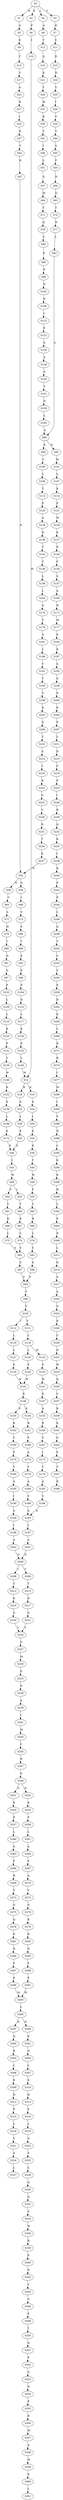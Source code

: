 strict digraph  {
	S0 -> S1 [ label = R ];
	S0 -> S2 [ label = E ];
	S0 -> S3 [ label = Y ];
	S0 -> S4 [ label = L ];
	S1 -> S5 [ label = S ];
	S2 -> S6 [ label = P ];
	S3 -> S7 [ label = H ];
	S4 -> S8 [ label = A ];
	S5 -> S9 [ label = E ];
	S6 -> S10 [ label = I ];
	S7 -> S11 [ label = S ];
	S8 -> S12 [ label = T ];
	S9 -> S13 [ label = T ];
	S10 -> S14 [ label = W ];
	S11 -> S15 [ label = E ];
	S12 -> S16 [ label = Q ];
	S13 -> S17 [ label = V ];
	S14 -> S18 [ label = R ];
	S14 -> S19 [ label = K ];
	S15 -> S20 [ label = D ];
	S16 -> S21 [ label = K ];
	S17 -> S22 [ label = A ];
	S18 -> S23 [ label = E ];
	S19 -> S24 [ label = E ];
	S20 -> S25 [ label = V ];
	S21 -> S26 [ label = Y ];
	S22 -> S27 [ label = R ];
	S23 -> S28 [ label = L ];
	S24 -> S29 [ label = I ];
	S25 -> S30 [ label = I ];
	S26 -> S31 [ label = M ];
	S27 -> S32 [ label = I ];
	S28 -> S33 [ label = E ];
	S29 -> S34 [ label = E ];
	S30 -> S35 [ label = V ];
	S31 -> S36 [ label = R ];
	S32 -> S37 [ label = D ];
	S33 -> S38 [ label = E ];
	S34 -> S39 [ label = E ];
	S35 -> S40 [ label = V ];
	S36 -> S41 [ label = T ];
	S37 -> S42 [ label = T ];
	S38 -> S43 [ label = I ];
	S39 -> S44 [ label = T ];
	S40 -> S45 [ label = S ];
	S41 -> S46 [ label = I ];
	S42 -> S47 [ label = K ];
	S43 -> S48 [ label = W ];
	S44 -> S49 [ label = W ];
	S45 -> S50 [ label = F ];
	S46 -> S51 [ label = L ];
	S47 -> S52 [ label = N ];
	S48 -> S53 [ label = L ];
	S48 -> S54 [ label = P ];
	S49 -> S55 [ label = P ];
	S50 -> S56 [ label = N ];
	S51 -> S57 [ label = G ];
	S52 -> S58 [ label = E ];
	S52 -> S59 [ label = Q ];
	S53 -> S60 [ label = Y ];
	S54 -> S61 [ label = Y ];
	S55 -> S62 [ label = Y ];
	S56 -> S63 [ label = Q ];
	S57 -> S64 [ label = M ];
	S58 -> S65 [ label = V ];
	S59 -> S66 [ label = I ];
	S60 -> S67 [ label = K ];
	S61 -> S68 [ label = K ];
	S62 -> S69 [ label = R ];
	S63 -> S70 [ label = T ];
	S64 -> S71 [ label = V ];
	S65 -> S72 [ label = L ];
	S66 -> S73 [ label = V ];
	S67 -> S74 [ label = L ];
	S68 -> S75 [ label = L ];
	S69 -> S76 [ label = L ];
	S70 -> S77 [ label = N ];
	S71 -> S78 [ label = Q ];
	S72 -> S79 [ label = H ];
	S73 -> S80 [ label = S ];
	S74 -> S81 [ label = S ];
	S75 -> S81 [ label = S ];
	S76 -> S82 [ label = S ];
	S77 -> S83 [ label = L ];
	S78 -> S84 [ label = V ];
	S79 -> S85 [ label = I ];
	S80 -> S86 [ label = I ];
	S81 -> S87 [ label = S ];
	S82 -> S88 [ label = S ];
	S83 -> S89 [ label = A ];
	S84 -> S90 [ label = F ];
	S85 -> S91 [ label = D ];
	S86 -> S92 [ label = E ];
	S87 -> S93 [ label = P ];
	S88 -> S93 [ label = P ];
	S89 -> S94 [ label = D ];
	S89 -> S95 [ label = R ];
	S90 -> S96 [ label = P ];
	S91 -> S97 [ label = G ];
	S92 -> S98 [ label = E ];
	S93 -> S99 [ label = V ];
	S94 -> S100 [ label = I ];
	S95 -> S101 [ label = M ];
	S96 -> S102 [ label = N ];
	S97 -> S103 [ label = P ];
	S98 -> S104 [ label = P ];
	S99 -> S105 [ label = V ];
	S100 -> S106 [ label = L ];
	S101 -> S107 [ label = L ];
	S102 -> S108 [ label = D ];
	S103 -> S109 [ label = L ];
	S104 -> S110 [ label = D ];
	S105 -> S111 [ label = V ];
	S105 -> S112 [ label = I ];
	S106 -> S113 [ label = T ];
	S107 -> S114 [ label = K ];
	S108 -> S115 [ label = I ];
	S109 -> S116 [ label = L ];
	S110 -> S117 [ label = L ];
	S111 -> S118 [ label = L ];
	S112 -> S119 [ label = L ];
	S113 -> S120 [ label = E ];
	S114 -> S121 [ label = E ];
	S115 -> S122 [ label = E ];
	S116 -> S123 [ label = E ];
	S117 -> S124 [ label = E ];
	S118 -> S125 [ label = M ];
	S118 -> S126 [ label = L ];
	S119 -> S127 [ label = L ];
	S120 -> S128 [ label = A ];
	S121 -> S129 [ label = W ];
	S122 -> S130 [ label = A ];
	S123 -> S131 [ label = P ];
	S124 -> S132 [ label = P ];
	S125 -> S133 [ label = P ];
	S126 -> S134 [ label = P ];
	S127 -> S135 [ label = P ];
	S128 -> S136 [ label = D ];
	S129 -> S137 [ label = E ];
	S130 -> S138 [ label = A ];
	S131 -> S139 [ label = V ];
	S132 -> S140 [ label = I ];
	S133 -> S141 [ label = W ];
	S134 -> S142 [ label = W ];
	S135 -> S142 [ label = W ];
	S136 -> S143 [ label = T ];
	S137 -> S144 [ label = E ];
	S138 -> S145 [ label = G ];
	S139 -> S146 [ label = W ];
	S140 -> S14 [ label = W ];
	S141 -> S147 [ label = E ];
	S142 -> S148 [ label = E ];
	S143 -> S149 [ label = T ];
	S144 -> S150 [ label = F ];
	S145 -> S151 [ label = T ];
	S146 -> S152 [ label = K ];
	S147 -> S153 [ label = A ];
	S148 -> S154 [ label = K ];
	S148 -> S155 [ label = E ];
	S149 -> S156 [ label = L ];
	S150 -> S157 [ label = S ];
	S151 -> S158 [ label = N ];
	S152 -> S159 [ label = E ];
	S153 -> S160 [ label = R ];
	S154 -> S161 [ label = R ];
	S155 -> S162 [ label = K ];
	S156 -> S163 [ label = L ];
	S157 -> S164 [ label = A ];
	S158 -> S165 [ label = L ];
	S159 -> S166 [ label = L ];
	S160 -> S167 [ label = Y ];
	S161 -> S168 [ label = F ];
	S162 -> S169 [ label = Y ];
	S163 -> S170 [ label = G ];
	S164 -> S171 [ label = N ];
	S165 -> S89 [ label = A ];
	S166 -> S172 [ label = E ];
	S167 -> S173 [ label = I ];
	S168 -> S174 [ label = A ];
	S169 -> S175 [ label = F ];
	S170 -> S176 [ label = Y ];
	S171 -> S177 [ label = M ];
	S172 -> S38 [ label = E ];
	S173 -> S178 [ label = Y ];
	S174 -> S179 [ label = Y ];
	S175 -> S180 [ label = Y ];
	S176 -> S181 [ label = G ];
	S177 -> S182 [ label = E ];
	S178 -> S183 [ label = A ];
	S179 -> S184 [ label = A ];
	S180 -> S185 [ label = A ];
	S181 -> S186 [ label = L ];
	S182 -> S187 [ label = K ];
	S183 -> S188 [ label = V ];
	S184 -> S189 [ label = V ];
	S185 -> S190 [ label = I ];
	S186 -> S191 [ label = V ];
	S187 -> S192 [ label = A ];
	S188 -> S193 [ label = A ];
	S189 -> S193 [ label = A ];
	S190 -> S194 [ label = A ];
	S191 -> S195 [ label = T ];
	S192 -> S196 [ label = A ];
	S193 -> S197 [ label = I ];
	S194 -> S198 [ label = I ];
	S195 -> S199 [ label = V ];
	S196 -> S200 [ label = E ];
	S197 -> S201 [ label = A ];
	S198 -> S202 [ label = A ];
	S199 -> S203 [ label = K ];
	S200 -> S204 [ label = K ];
	S201 -> S205 [ label = Q ];
	S202 -> S205 [ label = Q ];
	S203 -> S206 [ label = S ];
	S204 -> S207 [ label = P ];
	S205 -> S208 [ label = I ];
	S205 -> S209 [ label = V ];
	S206 -> S210 [ label = T ];
	S207 -> S211 [ label = L ];
	S208 -> S212 [ label = T ];
	S209 -> S213 [ label = T ];
	S210 -> S214 [ label = S ];
	S211 -> S215 [ label = D ];
	S212 -> S216 [ label = K ];
	S213 -> S217 [ label = K ];
	S214 -> S218 [ label = I ];
	S215 -> S219 [ label = F ];
	S216 -> S220 [ label = G ];
	S217 -> S221 [ label = G ];
	S218 -> S222 [ label = R ];
	S219 -> S223 [ label = P ];
	S220 -> S224 [ label = L ];
	S221 -> S224 [ label = L ];
	S222 -> S225 [ label = G ];
	S223 -> S226 [ label = I ];
	S224 -> S227 [ label = G ];
	S225 -> S228 [ label = V ];
	S226 -> S229 [ label = R ];
	S227 -> S230 [ label = M ];
	S228 -> S231 [ label = D ];
	S229 -> S232 [ label = Q ];
	S230 -> S233 [ label = E ];
	S231 -> S234 [ label = T ];
	S232 -> S235 [ label = K ];
	S233 -> S236 [ label = D ];
	S234 -> S237 [ label = K ];
	S235 -> S238 [ label = I ];
	S236 -> S239 [ label = A ];
	S237 -> S52 [ label = N ];
	S238 -> S240 [ label = K ];
	S239 -> S241 [ label = I ];
	S240 -> S242 [ label = P ];
	S241 -> S243 [ label = M ];
	S242 -> S244 [ label = P ];
	S243 -> S245 [ label = C ];
	S244 -> S246 [ label = L ];
	S245 -> S247 [ label = R ];
	S246 -> S248 [ label = Q ];
	S247 -> S249 [ label = G ];
	S248 -> S250 [ label = T ];
	S249 -> S251 [ label = G ];
	S249 -> S252 [ label = N ];
	S250 -> S253 [ label = L ];
	S251 -> S254 [ label = K ];
	S252 -> S255 [ label = K ];
	S253 -> S256 [ label = V ];
	S254 -> S257 [ label = E ];
	S255 -> S258 [ label = S ];
	S256 -> S259 [ label = E ];
	S257 -> S260 [ label = L ];
	S258 -> S261 [ label = L ];
	S259 -> S262 [ label = D ];
	S260 -> S263 [ label = A ];
	S261 -> S264 [ label = A ];
	S262 -> S265 [ label = K ];
	S263 -> S266 [ label = F ];
	S264 -> S267 [ label = F ];
	S265 -> S268 [ label = L ];
	S266 -> S269 [ label = R ];
	S267 -> S270 [ label = A ];
	S268 -> S271 [ label = R ];
	S269 -> S272 [ label = V ];
	S270 -> S273 [ label = V ];
	S271 -> S274 [ label = R ];
	S272 -> S275 [ label = G ];
	S273 -> S276 [ label = G ];
	S274 -> S277 [ label = I ];
	S275 -> S278 [ label = Q ];
	S276 -> S279 [ label = K ];
	S277 -> S280 [ label = M ];
	S278 -> S281 [ label = K ];
	S279 -> S282 [ label = R ];
	S280 -> S283 [ label = I ];
	S281 -> S284 [ label = Q ];
	S282 -> S285 [ label = Q ];
	S283 -> S286 [ label = S ];
	S284 -> S287 [ label = F ];
	S285 -> S288 [ label = F ];
	S286 -> S289 [ label = N ];
	S287 -> S290 [ label = P ];
	S288 -> S291 [ label = P ];
	S289 -> S292 [ label = L ];
	S290 -> S293 [ label = M ];
	S291 -> S293 [ label = M ];
	S292 -> S294 [ label = R ];
	S293 -> S295 [ label = L ];
	S294 -> S296 [ label = K ];
	S295 -> S297 [ label = R ];
	S295 -> S298 [ label = H ];
	S296 -> S299 [ label = H ];
	S297 -> S300 [ label = Q ];
	S298 -> S301 [ label = K ];
	S299 -> S302 [ label = L ];
	S300 -> S303 [ label = R ];
	S301 -> S304 [ label = Q ];
	S302 -> S305 [ label = E ];
	S303 -> S306 [ label = L ];
	S304 -> S307 [ label = L ];
	S305 -> S308 [ label = D ];
	S306 -> S309 [ label = K ];
	S307 -> S310 [ label = K ];
	S308 -> S311 [ label = L ];
	S309 -> S312 [ label = D ];
	S310 -> S313 [ label = H ];
	S311 -> S314 [ label = N ];
	S312 -> S315 [ label = P ];
	S313 -> S316 [ label = P ];
	S314 -> S317 [ label = S ];
	S315 -> S318 [ label = L ];
	S316 -> S319 [ label = L ];
	S317 -> S320 [ label = A ];
	S318 -> S321 [ label = V ];
	S319 -> S322 [ label = G ];
	S320 -> S323 [ label = G ];
	S321 -> S324 [ label = A ];
	S322 -> S325 [ label = S ];
	S323 -> S326 [ label = K ];
	S324 -> S327 [ label = L ];
	S325 -> S328 [ label = L ];
	S326 -> S329 [ label = C ];
	S328 -> S330 [ label = Q ];
	S329 -> S331 [ label = D ];
	S330 -> S332 [ label = Q ];
	S331 -> S333 [ label = W ];
	S332 -> S334 [ label = S ];
	S333 -> S335 [ label = Q ];
	S334 -> S336 [ label = W ];
	S335 -> S337 [ label = V ];
	S336 -> S338 [ label = R ];
	S337 -> S339 [ label = R ];
	S338 -> S340 [ label = P ];
	S339 -> S341 [ label = K ];
	S340 -> S342 [ label = D ];
	S341 -> S343 [ label = G ];
	S342 -> S344 [ label = C ];
	S343 -> S345 [ label = F ];
	S344 -> S346 [ label = G ];
	S345 -> S347 [ label = Y ];
	S346 -> S348 [ label = F ];
	S347 -> S349 [ label = R ];
	S348 -> S350 [ label = T ];
	S350 -> S351 [ label = Q ];
	S351 -> S352 [ label = P ];
	S352 -> S353 [ label = G ];
	S353 -> S354 [ label = N ];
	S354 -> S355 [ label = K ];
	S355 -> S356 [ label = D ];
	S356 -> S357 [ label = M ];
	S357 -> S358 [ label = A ];
	S358 -> S359 [ label = M ];
	S359 -> S360 [ label = P ];
	S360 -> S361 [ label = L ];
}
